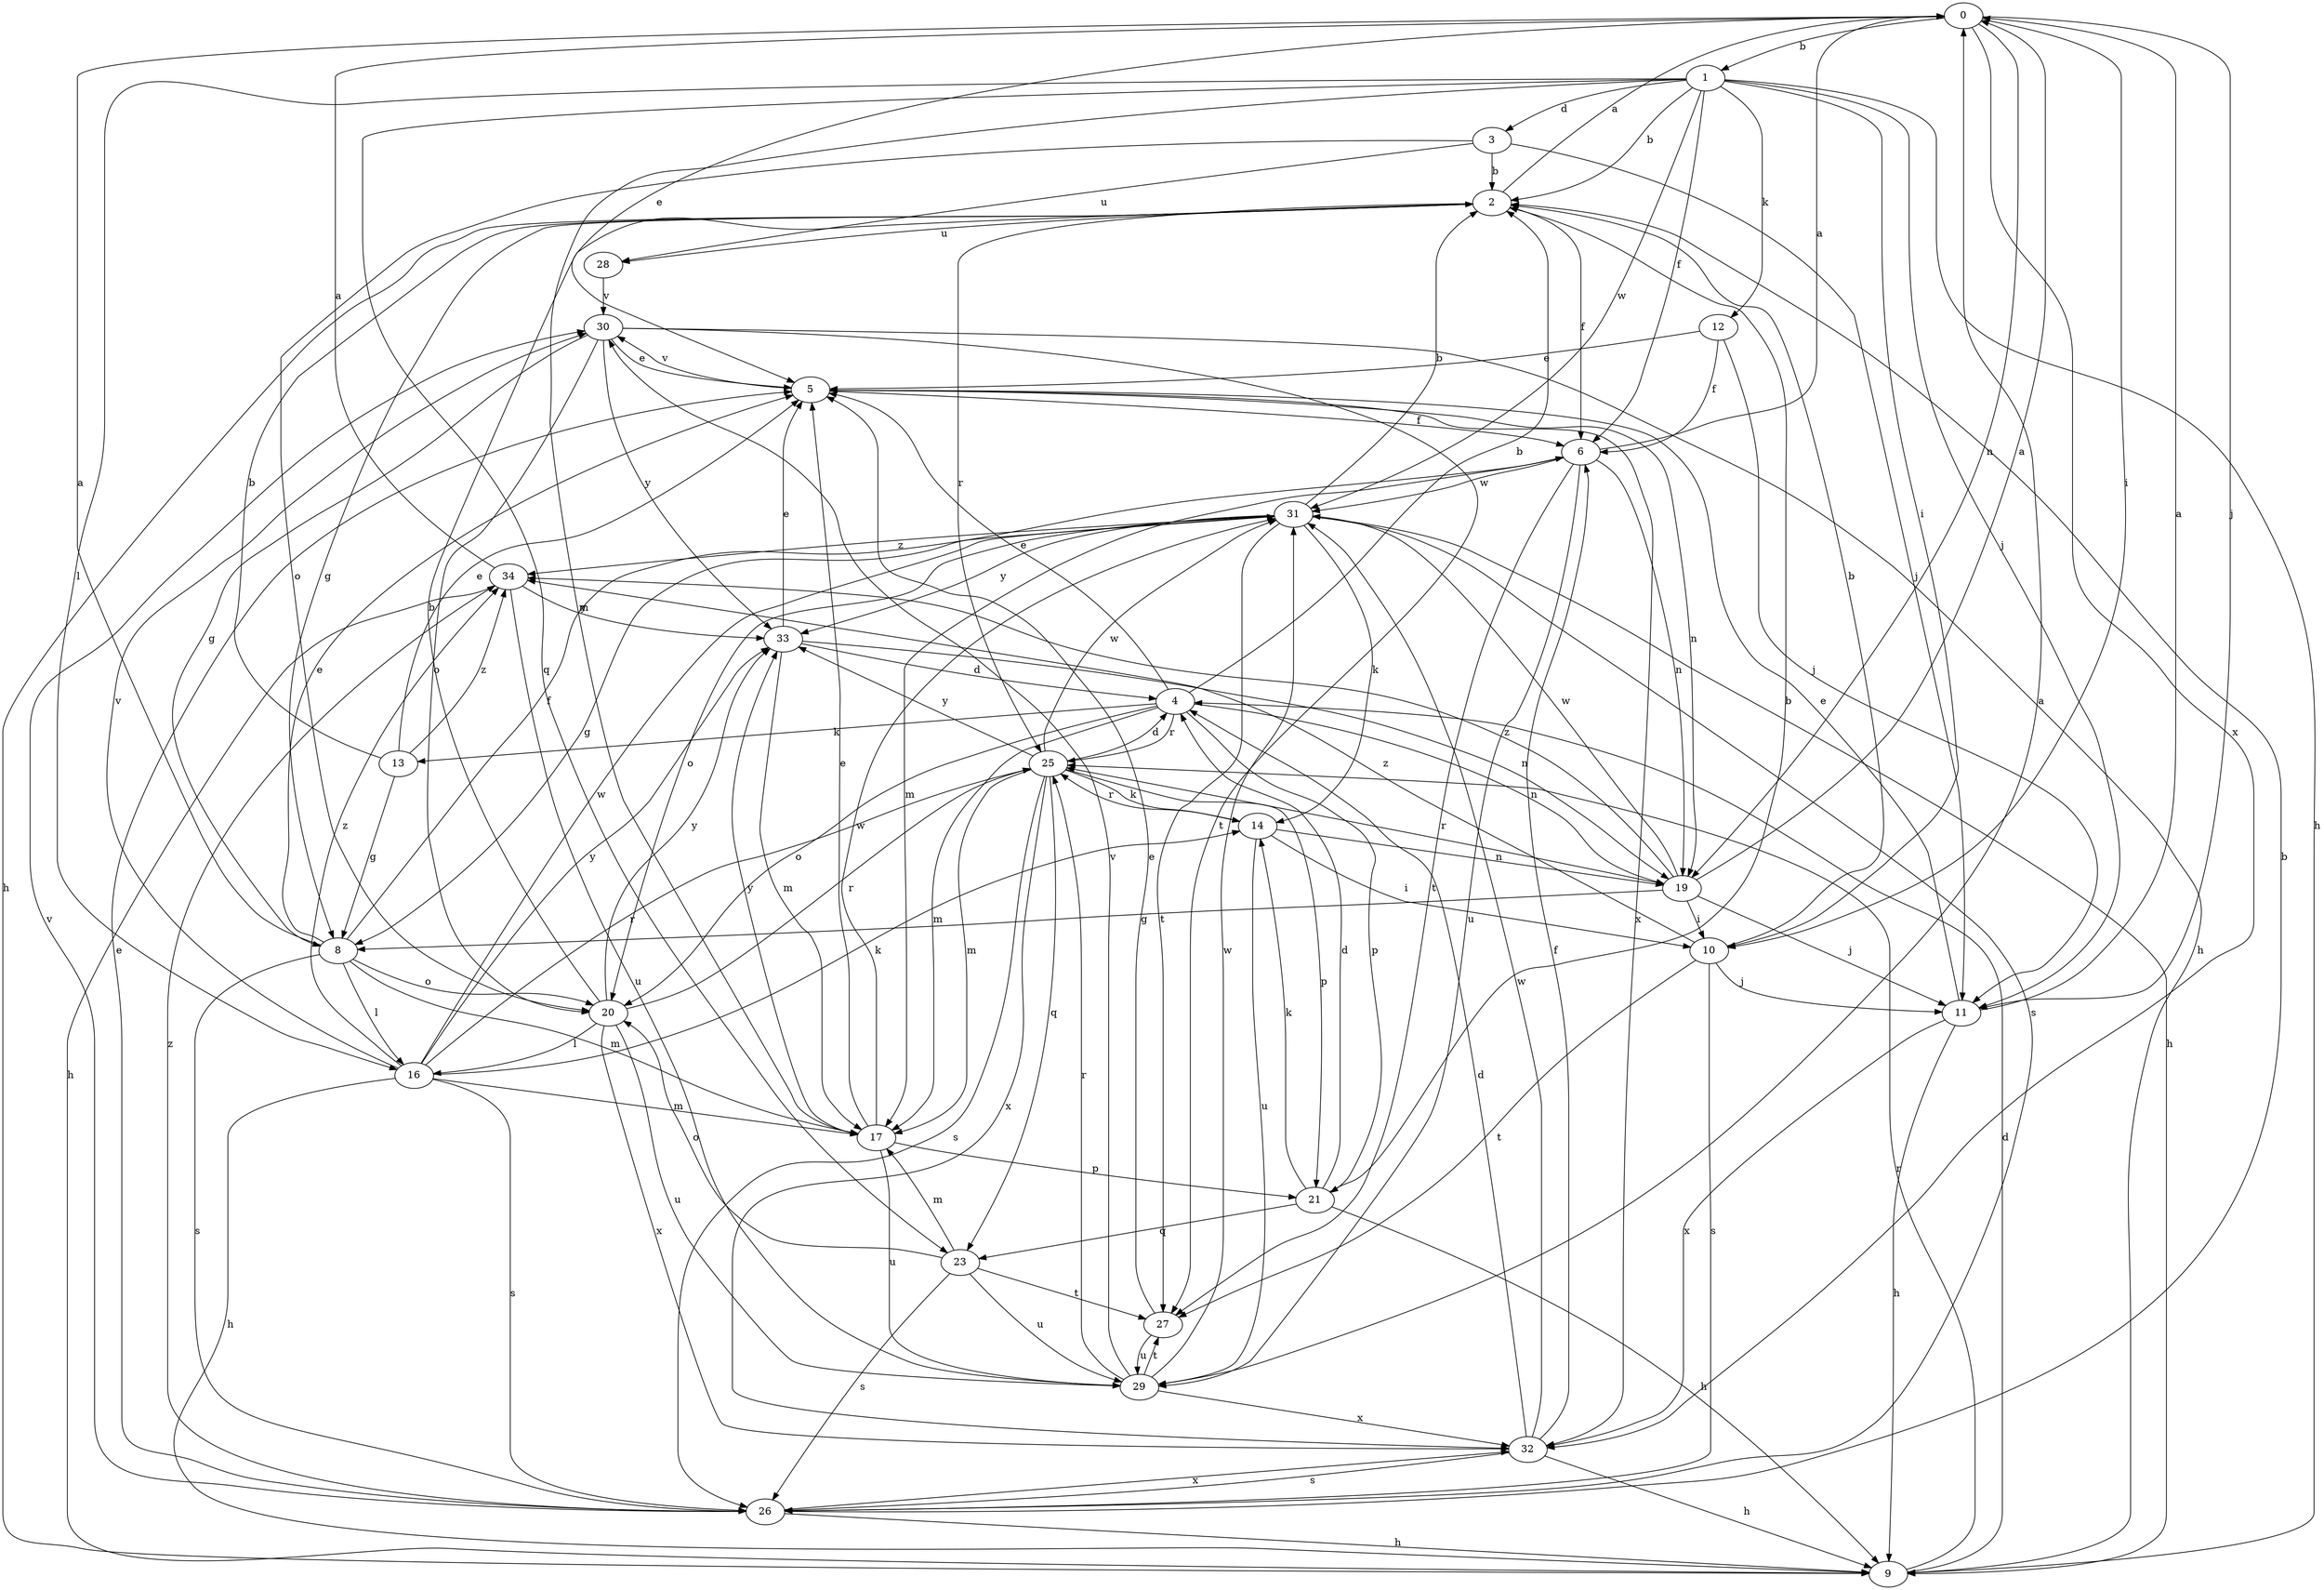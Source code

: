 strict digraph  {
0;
1;
2;
3;
4;
5;
6;
8;
9;
10;
11;
12;
13;
14;
16;
17;
19;
20;
21;
23;
25;
26;
27;
28;
29;
30;
31;
32;
33;
34;
0 -> 1  [label=b];
0 -> 5  [label=e];
0 -> 10  [label=i];
0 -> 11  [label=j];
0 -> 19  [label=n];
0 -> 32  [label=x];
1 -> 2  [label=b];
1 -> 3  [label=d];
1 -> 6  [label=f];
1 -> 9  [label=h];
1 -> 10  [label=i];
1 -> 11  [label=j];
1 -> 12  [label=k];
1 -> 16  [label=l];
1 -> 17  [label=m];
1 -> 23  [label=q];
1 -> 31  [label=w];
2 -> 0  [label=a];
2 -> 6  [label=f];
2 -> 8  [label=g];
2 -> 9  [label=h];
2 -> 25  [label=r];
2 -> 28  [label=u];
3 -> 2  [label=b];
3 -> 11  [label=j];
3 -> 20  [label=o];
3 -> 28  [label=u];
4 -> 2  [label=b];
4 -> 5  [label=e];
4 -> 13  [label=k];
4 -> 17  [label=m];
4 -> 19  [label=n];
4 -> 20  [label=o];
4 -> 21  [label=p];
4 -> 25  [label=r];
5 -> 6  [label=f];
5 -> 19  [label=n];
5 -> 30  [label=v];
5 -> 32  [label=x];
6 -> 0  [label=a];
6 -> 17  [label=m];
6 -> 19  [label=n];
6 -> 27  [label=t];
6 -> 29  [label=u];
6 -> 31  [label=w];
8 -> 0  [label=a];
8 -> 5  [label=e];
8 -> 6  [label=f];
8 -> 16  [label=l];
8 -> 17  [label=m];
8 -> 20  [label=o];
8 -> 26  [label=s];
9 -> 4  [label=d];
9 -> 25  [label=r];
10 -> 2  [label=b];
10 -> 11  [label=j];
10 -> 26  [label=s];
10 -> 27  [label=t];
10 -> 34  [label=z];
11 -> 0  [label=a];
11 -> 5  [label=e];
11 -> 9  [label=h];
11 -> 32  [label=x];
12 -> 5  [label=e];
12 -> 6  [label=f];
12 -> 11  [label=j];
13 -> 2  [label=b];
13 -> 5  [label=e];
13 -> 8  [label=g];
13 -> 34  [label=z];
14 -> 10  [label=i];
14 -> 19  [label=n];
14 -> 25  [label=r];
14 -> 29  [label=u];
16 -> 9  [label=h];
16 -> 14  [label=k];
16 -> 17  [label=m];
16 -> 25  [label=r];
16 -> 26  [label=s];
16 -> 30  [label=v];
16 -> 31  [label=w];
16 -> 33  [label=y];
16 -> 34  [label=z];
17 -> 5  [label=e];
17 -> 21  [label=p];
17 -> 29  [label=u];
17 -> 31  [label=w];
17 -> 33  [label=y];
19 -> 0  [label=a];
19 -> 8  [label=g];
19 -> 10  [label=i];
19 -> 11  [label=j];
19 -> 25  [label=r];
19 -> 31  [label=w];
19 -> 34  [label=z];
20 -> 2  [label=b];
20 -> 16  [label=l];
20 -> 25  [label=r];
20 -> 29  [label=u];
20 -> 32  [label=x];
20 -> 33  [label=y];
21 -> 2  [label=b];
21 -> 4  [label=d];
21 -> 9  [label=h];
21 -> 14  [label=k];
21 -> 23  [label=q];
23 -> 17  [label=m];
23 -> 20  [label=o];
23 -> 26  [label=s];
23 -> 27  [label=t];
23 -> 29  [label=u];
25 -> 4  [label=d];
25 -> 14  [label=k];
25 -> 17  [label=m];
25 -> 21  [label=p];
25 -> 23  [label=q];
25 -> 26  [label=s];
25 -> 31  [label=w];
25 -> 32  [label=x];
25 -> 33  [label=y];
26 -> 2  [label=b];
26 -> 5  [label=e];
26 -> 9  [label=h];
26 -> 30  [label=v];
26 -> 32  [label=x];
26 -> 34  [label=z];
27 -> 5  [label=e];
27 -> 29  [label=u];
28 -> 30  [label=v];
29 -> 0  [label=a];
29 -> 25  [label=r];
29 -> 27  [label=t];
29 -> 30  [label=v];
29 -> 31  [label=w];
29 -> 32  [label=x];
30 -> 5  [label=e];
30 -> 8  [label=g];
30 -> 9  [label=h];
30 -> 20  [label=o];
30 -> 27  [label=t];
30 -> 33  [label=y];
31 -> 2  [label=b];
31 -> 8  [label=g];
31 -> 9  [label=h];
31 -> 14  [label=k];
31 -> 20  [label=o];
31 -> 26  [label=s];
31 -> 27  [label=t];
31 -> 33  [label=y];
31 -> 34  [label=z];
32 -> 4  [label=d];
32 -> 6  [label=f];
32 -> 9  [label=h];
32 -> 26  [label=s];
32 -> 31  [label=w];
33 -> 4  [label=d];
33 -> 5  [label=e];
33 -> 17  [label=m];
33 -> 19  [label=n];
34 -> 0  [label=a];
34 -> 9  [label=h];
34 -> 29  [label=u];
34 -> 33  [label=y];
}
